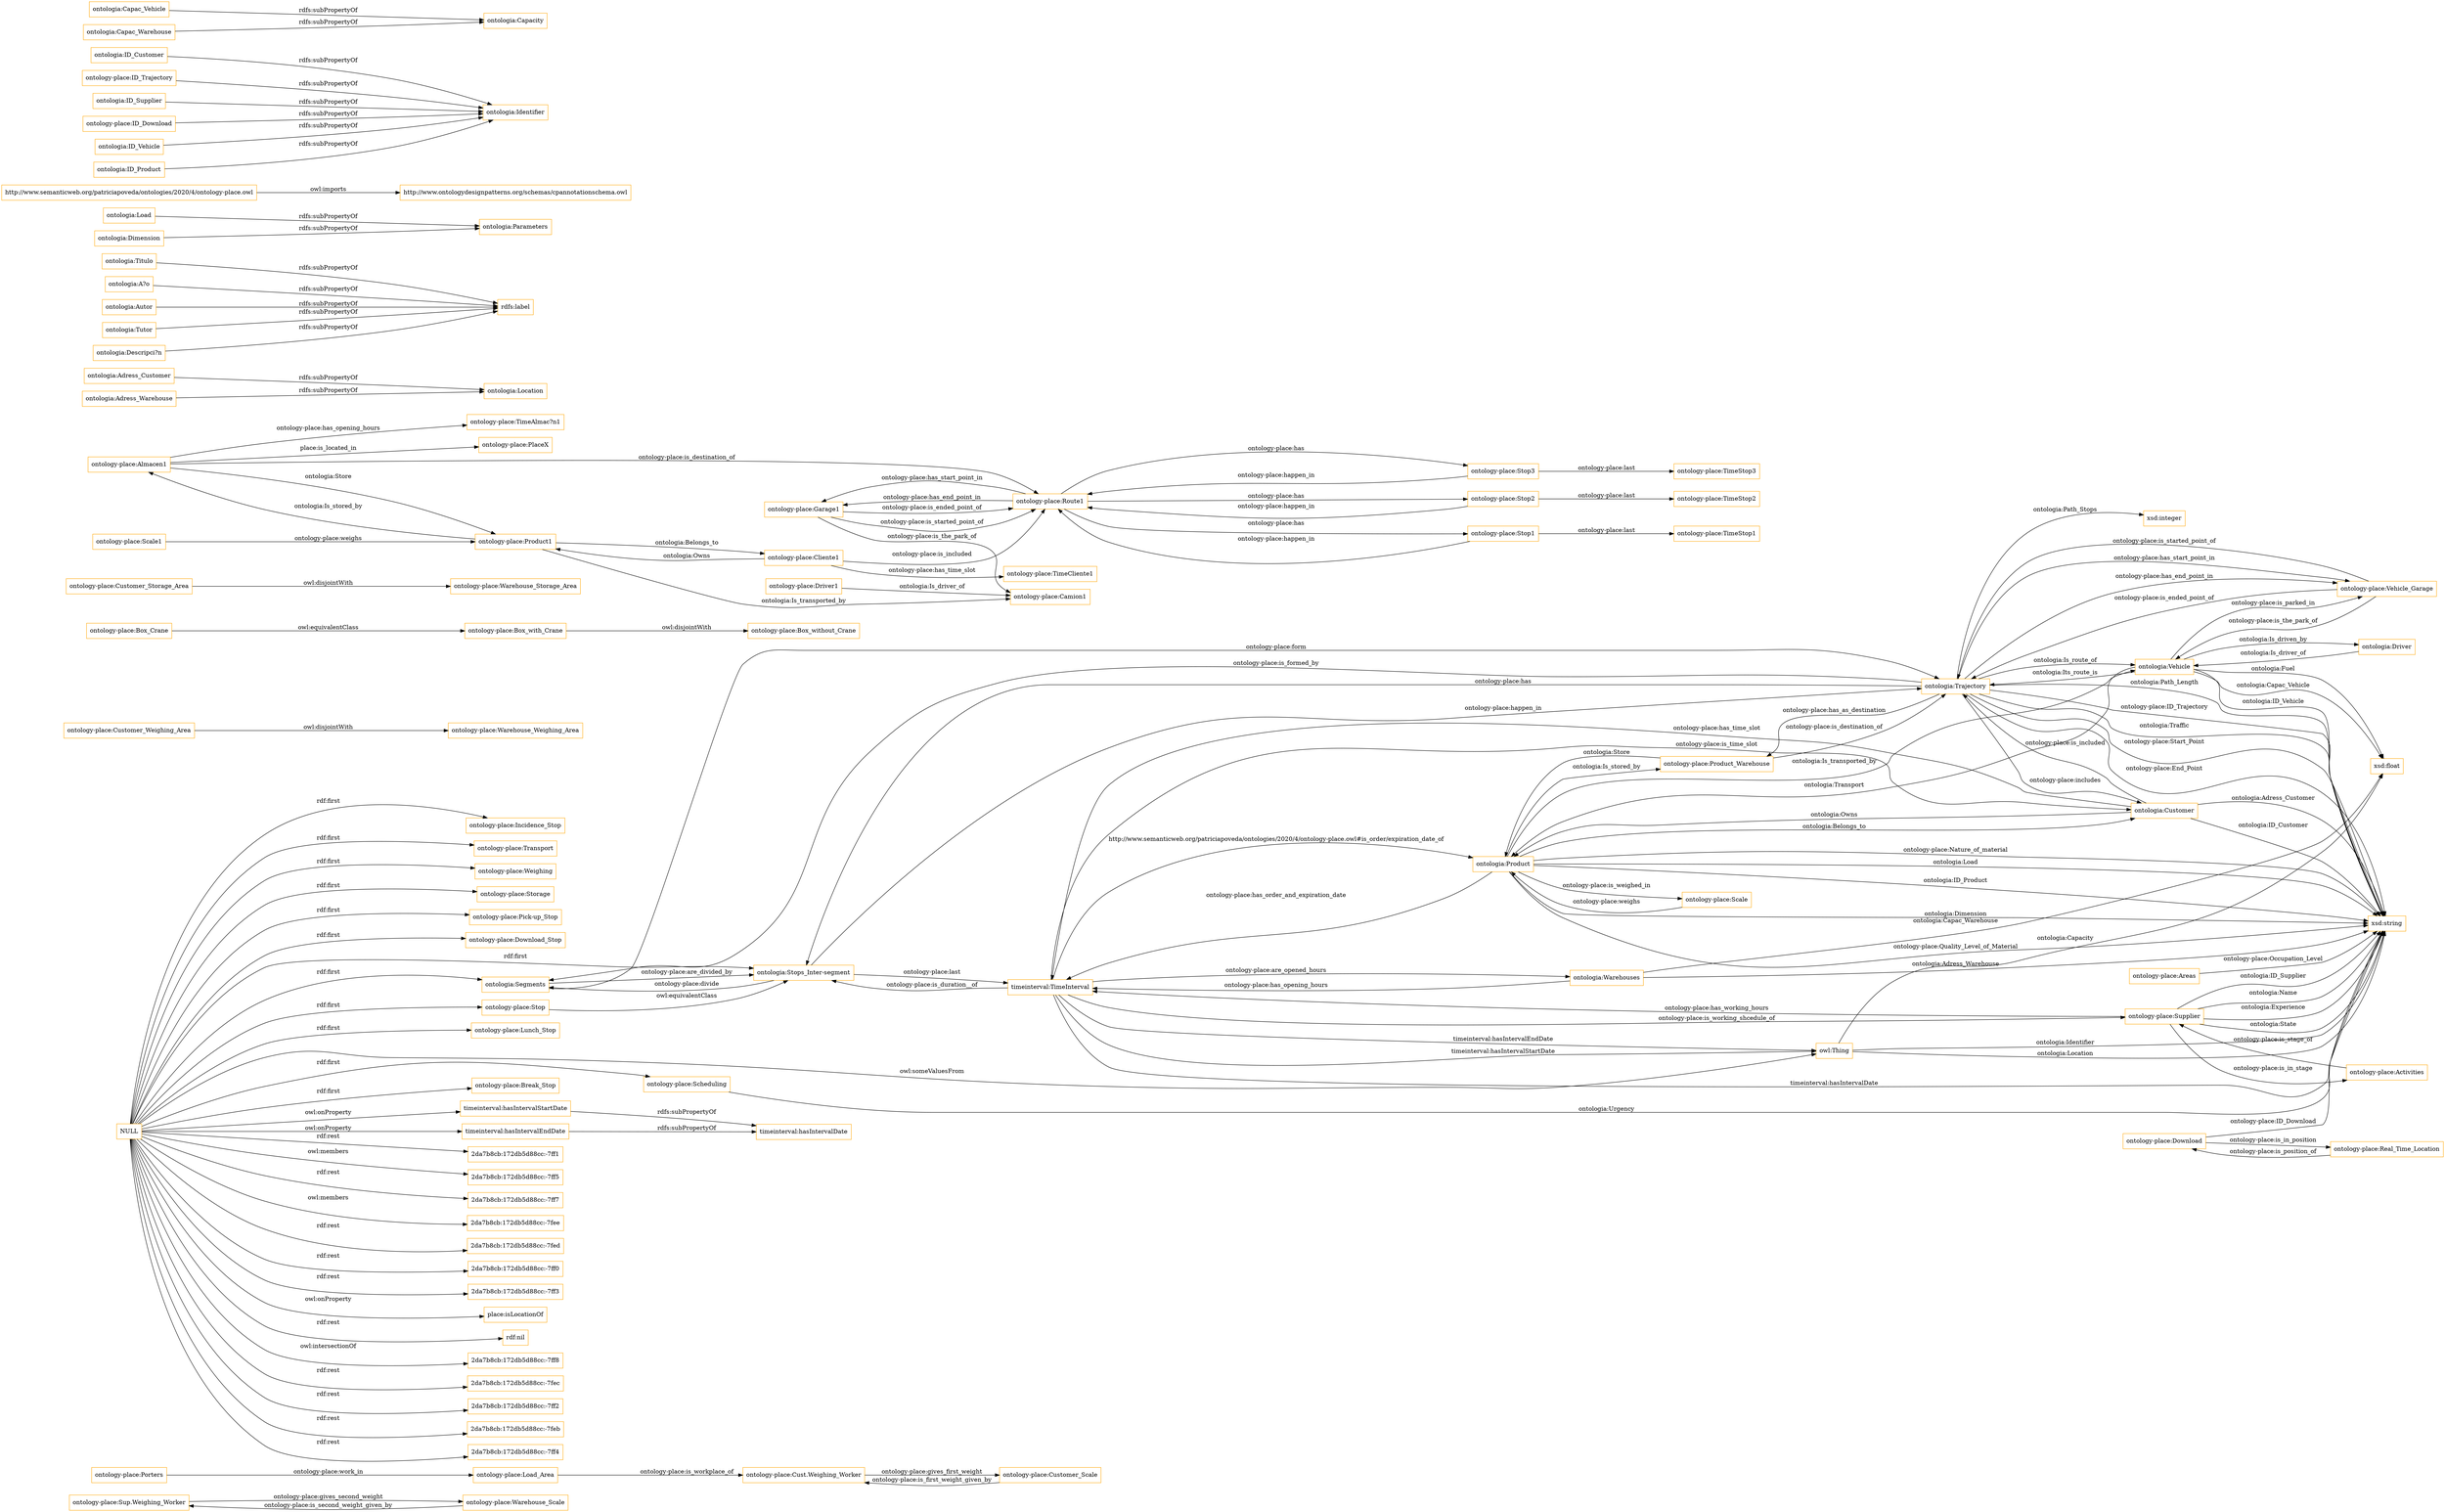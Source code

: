 digraph ar2dtool_diagram { 
rankdir=LR;
size="1501"
node [shape = rectangle, color="orange"]; "ontology-place:Sup.Weighing_Worker" "ontology-place:Porters" "ontology-place:Incidence_Stop" "ontologia:Driver" "ontology-place:Product_Warehouse" "ontology-place:Transport" "ontology-place:Weighing" "ontology-place:Storage" "ontology-place:Load_Area" "ontologia:Warehouses" "timeinterval:TimeInterval" "ontology-place:Warehouse_Weighing_Area" "ontology-place:Pick-up_Stop" "ontology-place:Download_Stop" "ontologia:Segments" "ontologia:Stops_Inter-segment" "ontology-place:Scheduling" "ontology-place:Download" "ontology-place:Cust.Weighing_Worker" "ontologia:Product" "ontology-place:Areas" "ontology-place:Box_without_Crane" "ontology-place:Customer_Scale" "ontology-place:Customer_Weighing_Area" "ontology-place:Real_Time_Location" "ontology-place:Warehouse_Storage_Area" "ontologia:Customer" "ontology-place:Scale" "ontology-place:Lunch_Stop" "ontology-place:Supplier" "ontology-place:Customer_Storage_Area" "ontology-place:Activities" "ontology-place:Warehouse_Scale" "ontology-place:Stop" "ontology-place:Box_with_Crane" "owl:Thing" "ontology-place:Break_Stop" "ontology-place:Vehicle_Garage" "ontologia:Trajectory" "ontologia:Vehicle" "ontology-place:Box_Crane" ; /*classes style*/
	"timeinterval:hasIntervalStartDate" -> "timeinterval:hasIntervalDate" [ label = "rdfs:subPropertyOf" ];
	"ontology-place:Driver1" -> "ontology-place:Camion1" [ label = "ontologia:Is_driver_of" ];
	"ontology-place:Customer_Storage_Area" -> "ontology-place:Warehouse_Storage_Area" [ label = "owl:disjointWith" ];
	"ontologia:Adress_Customer" -> "ontologia:Location" [ label = "rdfs:subPropertyOf" ];
	"ontologia:Titulo" -> "rdfs:label" [ label = "rdfs:subPropertyOf" ];
	"ontology-place:Route1" -> "ontology-place:Stop3" [ label = "ontology-place:has" ];
	"ontology-place:Route1" -> "ontology-place:Stop2" [ label = "ontology-place:has" ];
	"ontology-place:Route1" -> "ontology-place:Stop1" [ label = "ontology-place:has" ];
	"ontology-place:Route1" -> "ontology-place:Garage1" [ label = "ontology-place:has_start_point_in" ];
	"ontology-place:Route1" -> "ontology-place:Garage1" [ label = "ontology-place:has_end_point_in" ];
	"ontology-place:Box_Crane" -> "ontology-place:Box_with_Crane" [ label = "owl:equivalentClass" ];
	"ontology-place:Almacen1" -> "ontology-place:Product1" [ label = "ontologia:Store" ];
	"ontology-place:Almacen1" -> "ontology-place:Route1" [ label = "ontology-place:is_destination_of" ];
	"ontology-place:Almacen1" -> "ontology-place:TimeAlmac?n1" [ label = "ontology-place:has_opening_hours" ];
	"ontology-place:Almacen1" -> "ontology-place:PlaceX" [ label = "place:is_located_in" ];
	"ontologia:Adress_Warehouse" -> "ontologia:Location" [ label = "rdfs:subPropertyOf" ];
	"ontologia:Load" -> "ontologia:Parameters" [ label = "rdfs:subPropertyOf" ];
	"ontologia:Dimension" -> "ontologia:Parameters" [ label = "rdfs:subPropertyOf" ];
	"timeinterval:hasIntervalEndDate" -> "timeinterval:hasIntervalDate" [ label = "rdfs:subPropertyOf" ];
	"http://www.semanticweb.org/patriciapoveda/ontologies/2020/4/ontology-place.owl" -> "http://www.ontologydesignpatterns.org/schemas/cpannotationschema.owl" [ label = "owl:imports" ];
	"ontology-place:Stop" -> "ontologia:Stops_Inter-segment" [ label = "owl:equivalentClass" ];
	"ontology-place:Scale1" -> "ontology-place:Product1" [ label = "ontology-place:weighs" ];
	"ontology-place:Stop3" -> "ontology-place:TimeStop3" [ label = "ontology-place:last" ];
	"ontology-place:Stop3" -> "ontology-place:Route1" [ label = "ontology-place:happen_in" ];
	"ontologia:ID_Customer" -> "ontologia:Identifier" [ label = "rdfs:subPropertyOf" ];
	"ontology-place:ID_Trajectory" -> "ontologia:Identifier" [ label = "rdfs:subPropertyOf" ];
	"ontologia:ID_Supplier" -> "ontologia:Identifier" [ label = "rdfs:subPropertyOf" ];
	"NULL" -> "2da7b8cb:172db5d88cc:-7ff1" [ label = "rdf:rest" ];
	"NULL" -> "2da7b8cb:172db5d88cc:-7ff5" [ label = "owl:members" ];
	"NULL" -> "2da7b8cb:172db5d88cc:-7ff7" [ label = "rdf:rest" ];
	"NULL" -> "ontology-place:Scheduling" [ label = "rdf:first" ];
	"NULL" -> "ontologia:Segments" [ label = "rdf:first" ];
	"NULL" -> "ontology-place:Lunch_Stop" [ label = "rdf:first" ];
	"NULL" -> "ontology-place:Weighing" [ label = "rdf:first" ];
	"NULL" -> "2da7b8cb:172db5d88cc:-7fee" [ label = "owl:members" ];
	"NULL" -> "2da7b8cb:172db5d88cc:-7fed" [ label = "rdf:rest" ];
	"NULL" -> "2da7b8cb:172db5d88cc:-7ff0" [ label = "rdf:rest" ];
	"NULL" -> "2da7b8cb:172db5d88cc:-7ff3" [ label = "rdf:rest" ];
	"NULL" -> "ontology-place:Storage" [ label = "rdf:first" ];
	"NULL" -> "ontology-place:Break_Stop" [ label = "rdf:first" ];
	"NULL" -> "ontology-place:Download_Stop" [ label = "rdf:first" ];
	"NULL" -> "ontology-place:Incidence_Stop" [ label = "rdf:first" ];
	"NULL" -> "place:isLocationOf" [ label = "owl:onProperty" ];
	"NULL" -> "timeinterval:hasIntervalStartDate" [ label = "owl:onProperty" ];
	"NULL" -> "rdf:nil" [ label = "rdf:rest" ];
	"NULL" -> "2da7b8cb:172db5d88cc:-7ff8" [ label = "owl:intersectionOf" ];
	"NULL" -> "owl:Thing" [ label = "owl:someValuesFrom" ];
	"NULL" -> "2da7b8cb:172db5d88cc:-7fec" [ label = "rdf:rest" ];
	"NULL" -> "2da7b8cb:172db5d88cc:-7ff2" [ label = "rdf:rest" ];
	"NULL" -> "ontology-place:Stop" [ label = "rdf:first" ];
	"NULL" -> "timeinterval:hasIntervalEndDate" [ label = "owl:onProperty" ];
	"NULL" -> "ontology-place:Pick-up_Stop" [ label = "rdf:first" ];
	"NULL" -> "ontologia:Stops_Inter-segment" [ label = "rdf:first" ];
	"NULL" -> "ontology-place:Transport" [ label = "rdf:first" ];
	"NULL" -> "2da7b8cb:172db5d88cc:-7feb" [ label = "rdf:rest" ];
	"NULL" -> "2da7b8cb:172db5d88cc:-7ff4" [ label = "rdf:rest" ];
	"ontology-place:Customer_Weighing_Area" -> "ontology-place:Warehouse_Weighing_Area" [ label = "owl:disjointWith" ];
	"ontology-place:ID_Download" -> "ontologia:Identifier" [ label = "rdfs:subPropertyOf" ];
	"ontology-place:Box_with_Crane" -> "ontology-place:Box_without_Crane" [ label = "owl:disjointWith" ];
	"ontology-place:Stop2" -> "ontology-place:TimeStop2" [ label = "ontology-place:last" ];
	"ontology-place:Stop2" -> "ontology-place:Route1" [ label = "ontology-place:happen_in" ];
	"ontologia:ID_Vehicle" -> "ontologia:Identifier" [ label = "rdfs:subPropertyOf" ];
	"ontology-place:Garage1" -> "ontology-place:Camion1" [ label = "ontology-place:is_the_park_of" ];
	"ontology-place:Garage1" -> "ontology-place:Route1" [ label = "ontology-place:is_started_point_of" ];
	"ontology-place:Garage1" -> "ontology-place:Route1" [ label = "ontology-place:is_ended_point_of" ];
	"ontologia:A?o" -> "rdfs:label" [ label = "rdfs:subPropertyOf" ];
	"ontology-place:Stop1" -> "ontology-place:TimeStop1" [ label = "ontology-place:last" ];
	"ontology-place:Stop1" -> "ontology-place:Route1" [ label = "ontology-place:happen_in" ];
	"ontologia:Capac_Vehicle" -> "ontologia:Capacity" [ label = "rdfs:subPropertyOf" ];
	"ontologia:Autor" -> "rdfs:label" [ label = "rdfs:subPropertyOf" ];
	"ontologia:Tutor" -> "rdfs:label" [ label = "rdfs:subPropertyOf" ];
	"ontology-place:Product1" -> "ontology-place:Almacen1" [ label = "ontologia:Is_stored_by" ];
	"ontology-place:Product1" -> "ontology-place:Camion1" [ label = "ontologia:Is_transported_by" ];
	"ontology-place:Product1" -> "ontology-place:Cliente1" [ label = "ontologia:Belongs_to" ];
	"ontologia:Descripci?n" -> "rdfs:label" [ label = "rdfs:subPropertyOf" ];
	"ontologia:ID_Product" -> "ontologia:Identifier" [ label = "rdfs:subPropertyOf" ];
	"ontology-place:Cliente1" -> "ontology-place:Product1" [ label = "ontologia:Owns" ];
	"ontology-place:Cliente1" -> "ontology-place:Route1" [ label = "ontology-place:is_included" ];
	"ontology-place:Cliente1" -> "ontology-place:TimeCliente1" [ label = "ontology-place:has_time_slot" ];
	"ontologia:Capac_Warehouse" -> "ontologia:Capacity" [ label = "rdfs:subPropertyOf" ];
	"ontologia:Vehicle" -> "ontology-place:Vehicle_Garage" [ label = "ontology-place:is_parked_in" ];
	"ontologia:Trajectory" -> "ontologia:Vehicle" [ label = "ontologia:Is_route_of" ];
	"ontologia:Trajectory" -> "ontology-place:Vehicle_Garage" [ label = "ontology-place:has_start_point_in" ];
	"ontologia:Product" -> "ontology-place:Product_Warehouse" [ label = "ontologia:Is_stored_by" ];
	"ontology-place:Scale" -> "ontologia:Product" [ label = "ontology-place:weighs" ];
	"ontologia:Vehicle" -> "ontologia:Trajectory" [ label = "ontologia:Its_route_is" ];
	"timeinterval:TimeInterval" -> "ontologia:Customer" [ label = "ontology-place:is_time_slot" ];
	"timeinterval:TimeInterval" -> "ontologia:Warehouses" [ label = "ontology-place:are_opened_hours" ];
	"ontology-place:Supplier" -> "timeinterval:TimeInterval" [ label = "ontology-place:has_working_hours" ];
	"timeinterval:TimeInterval" -> "owl:Thing" [ label = "timeinterval:hasIntervalStartDate" ];
	"ontologia:Vehicle" -> "xsd:float" [ label = "ontologia:Fuel" ];
	"timeinterval:TimeInterval" -> "owl:Thing" [ label = "timeinterval:hasIntervalEndDate" ];
	"ontologia:Trajectory" -> "xsd:integer" [ label = "ontologia:Path_Stops" ];
	"ontologia:Segments" -> "ontologia:Trajectory" [ label = "ontology-place:form" ];
	"timeinterval:TimeInterval" -> "ontologia:Stops_Inter-segment" [ label = "ontology-place:is_duration__of" ];
	"ontology-place:Product_Warehouse" -> "ontologia:Product" [ label = "ontologia:Store" ];
	"ontologia:Warehouses" -> "timeinterval:TimeInterval" [ label = "ontology-place:has_opening_hours" ];
	"ontology-place:Vehicle_Garage" -> "ontologia:Trajectory" [ label = "ontology-place:is_ended_point_of" ];
	"ontology-place:Supplier" -> "xsd:string" [ label = "ontologia:Experience" ];
	"ontologia:Product" -> "xsd:string" [ label = "ontologia:Dimension" ];
	"ontologia:Product" -> "ontologia:Customer" [ label = "ontologia:Belongs_to" ];
	"timeinterval:TimeInterval" -> "xsd:string" [ label = "timeinterval:hasIntervalDate" ];
	"ontology-place:Sup.Weighing_Worker" -> "ontology-place:Warehouse_Scale" [ label = "ontology-place:gives_second_weight" ];
	"ontologia:Customer" -> "xsd:string" [ label = "ontologia:ID_Customer" ];
	"ontologia:Trajectory" -> "xsd:string" [ label = "ontologia:Path_Length" ];
	"owl:Thing" -> "xsd:string" [ label = "ontologia:Location" ];
	"ontology-place:Areas" -> "xsd:string" [ label = "ontology-place:Occupation_Level" ];
	"ontologia:Trajectory" -> "xsd:string" [ label = "ontology-place:ID_Trajectory" ];
	"ontologia:Product" -> "ontologia:Vehicle" [ label = "ontologia:Is_transported_by" ];
	"timeinterval:TimeInterval" -> "ontology-place:Supplier" [ label = "ontology-place:is_working_shcedule_of" ];
	"ontologia:Stops_Inter-segment" -> "ontologia:Trajectory" [ label = "ontology-place:happen_in" ];
	"ontologia:Vehicle" -> "xsd:float" [ label = "ontologia:Capac_Vehicle" ];
	"ontologia:Segments" -> "ontologia:Stops_Inter-segment" [ label = "ontology-place:are_divided_by" ];
	"ontologia:Customer" -> "timeinterval:TimeInterval" [ label = "ontology-place:has_time_slot" ];
	"ontologia:Trajectory" -> "ontologia:Segments" [ label = "ontology-place:is_formed_by" ];
	"ontologia:Customer" -> "xsd:string" [ label = "ontologia:Adress_Customer" ];
	"ontologia:Customer" -> "ontologia:Product" [ label = "ontologia:Owns" ];
	"ontologia:Trajectory" -> "ontologia:Stops_Inter-segment" [ label = "ontology-place:has" ];
	"ontology-place:Download" -> "ontology-place:Real_Time_Location" [ label = "ontology-place:is_in_position" ];
	"ontology-place:Warehouse_Scale" -> "ontology-place:Sup.Weighing_Worker" [ label = "ontology-place:is_second_weight_given_by" ];
	"ontology-place:Vehicle_Garage" -> "ontologia:Vehicle" [ label = "ontology-place:is_the_park_of" ];
	"ontology-place:Supplier" -> "xsd:string" [ label = "ontologia:State" ];
	"ontology-place:Supplier" -> "xsd:string" [ label = "ontologia:ID_Supplier" ];
	"ontology-place:Cust.Weighing_Worker" -> "ontology-place:Customer_Scale" [ label = "ontology-place:gives_first_weight" ];
	"ontologia:Trajectory" -> "ontologia:Customer" [ label = "ontology-place:includes" ];
	"owl:Thing" -> "xsd:float" [ label = "ontologia:Capacity" ];
	"ontologia:Trajectory" -> "xsd:string" [ label = "ontologia:Traffic" ];
	"ontology-place:Scheduling" -> "xsd:string" [ label = "ontologia:Urgency" ];
	"ontology-place:Activities" -> "ontology-place:Supplier" [ label = "ontology-place:is_stage_of" ];
	"ontologia:Vehicle" -> "ontologia:Driver" [ label = "ontologia:Is_driven_by" ];
	"ontology-place:Supplier" -> "ontology-place:Activities" [ label = "ontology-place:is_in_stage" ];
	"ontologia:Vehicle" -> "ontologia:Product" [ label = "ontologia:Transport" ];
	"ontology-place:Load_Area" -> "ontology-place:Cust.Weighing_Worker" [ label = "ontology-place:is_workplace_of" ];
	"ontology-place:Product_Warehouse" -> "ontologia:Trajectory" [ label = "ontology-place:is_destination_of" ];
	"ontologia:Stops_Inter-segment" -> "timeinterval:TimeInterval" [ label = "ontology-place:last" ];
	"ontologia:Stops_Inter-segment" -> "ontologia:Segments" [ label = "ontology-place:divide" ];
	"ontology-place:Supplier" -> "xsd:string" [ label = "ontologia:Name" ];
	"ontologia:Customer" -> "ontologia:Trajectory" [ label = "ontology-place:is_included" ];
	"ontologia:Driver" -> "ontologia:Vehicle" [ label = "ontologia:Is_driver_of" ];
	"ontologia:Product" -> "xsd:string" [ label = "ontology-place:Quality_Level_of_Material" ];
	"ontologia:Trajectory" -> "ontology-place:Vehicle_Garage" [ label = "ontology-place:has_end_point_in" ];
	"ontologia:Warehouses" -> "xsd:float" [ label = "ontologia:Capac_Warehouse" ];
	"ontology-place:Real_Time_Location" -> "ontology-place:Download" [ label = "ontology-place:is_position_of" ];
	"ontologia:Product" -> "xsd:string" [ label = "ontology-place:Nature_of_material" ];
	"ontologia:Trajectory" -> "xsd:string" [ label = "ontology-place:Start_Point" ];
	"ontologia:Trajectory" -> "xsd:string" [ label = "ontology-place:End_Point" ];
	"ontologia:Vehicle" -> "xsd:string" [ label = "ontologia:ID_Vehicle" ];
	"ontologia:Product" -> "timeinterval:TimeInterval" [ label = "ontology-place:has_order_and_expiration_date" ];
	"ontologia:Product" -> "ontology-place:Scale" [ label = "ontology-place:is_weighed_in" ];
	"ontologia:Warehouses" -> "xsd:string" [ label = "ontologia:Adress_Warehouse" ];
	"ontologia:Trajectory" -> "ontology-place:Product_Warehouse" [ label = "ontology-place:has_as_destination" ];
	"ontology-place:Download" -> "xsd:string" [ label = "ontology-place:ID_Download" ];
	"ontologia:Product" -> "xsd:string" [ label = "ontologia:Load" ];
	"ontology-place:Vehicle_Garage" -> "ontologia:Trajectory" [ label = "ontology-place:is_started_point_of" ];
	"ontology-place:Porters" -> "ontology-place:Load_Area" [ label = "ontology-place:work_in" ];
	"owl:Thing" -> "xsd:string" [ label = "ontologia:Identifier" ];
	"ontologia:Product" -> "xsd:string" [ label = "ontologia:ID_Product" ];
	"ontology-place:Customer_Scale" -> "ontology-place:Cust.Weighing_Worker" [ label = "ontology-place:is_first_weight_given_by" ];
	"timeinterval:TimeInterval" -> "ontologia:Product" [ label = "http://www.semanticweb.org/patriciapoveda/ontologies/2020/4/ontology-place.owl#is_order/expiration_date_of" ];

}
